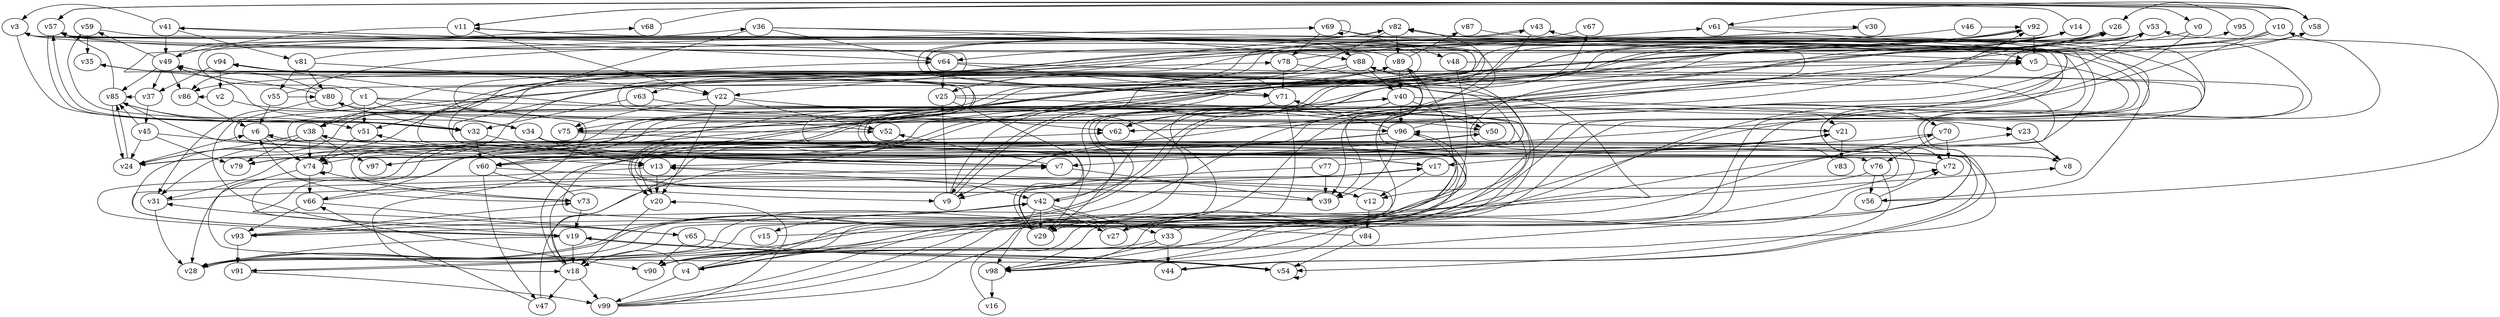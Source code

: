 // Benchmark game 141 - 100 vertices
digraph G {
    v0 [name="v0", player=1];
    v1 [name="v1", player=1];
    v2 [name="v2", player=1];
    v3 [name="v3", player=0];
    v4 [name="v4", player=0];
    v5 [name="v5", player=0];
    v6 [name="v6", player=0];
    v7 [name="v7", player=1];
    v8 [name="v8", player=0];
    v9 [name="v9", player=1];
    v10 [name="v10", player=0];
    v11 [name="v11", player=0];
    v12 [name="v12", player=1];
    v13 [name="v13", player=1];
    v14 [name="v14", player=0];
    v15 [name="v15", player=0];
    v16 [name="v16", player=0];
    v17 [name="v17", player=1];
    v18 [name="v18", player=1];
    v19 [name="v19", player=1];
    v20 [name="v20", player=0];
    v21 [name="v21", player=0];
    v22 [name="v22", player=1];
    v23 [name="v23", player=0];
    v24 [name="v24", player=0];
    v25 [name="v25", player=1, target=1];
    v26 [name="v26", player=1];
    v27 [name="v27", player=1];
    v28 [name="v28", player=1];
    v29 [name="v29", player=0, target=1];
    v30 [name="v30", player=1];
    v31 [name="v31", player=0];
    v32 [name="v32", player=1];
    v33 [name="v33", player=0, target=1];
    v34 [name="v34", player=1];
    v35 [name="v35", player=1];
    v36 [name="v36", player=1, target=1];
    v37 [name="v37", player=0, target=1];
    v38 [name="v38", player=0];
    v39 [name="v39", player=1];
    v40 [name="v40", player=1, target=1];
    v41 [name="v41", player=0, target=1];
    v42 [name="v42", player=0];
    v43 [name="v43", player=0];
    v44 [name="v44", player=1];
    v45 [name="v45", player=1];
    v46 [name="v46", player=1];
    v47 [name="v47", player=0];
    v48 [name="v48", player=1];
    v49 [name="v49", player=0];
    v50 [name="v50", player=1, target=1];
    v51 [name="v51", player=0];
    v52 [name="v52", player=0];
    v53 [name="v53", player=0];
    v54 [name="v54", player=1];
    v55 [name="v55", player=1];
    v56 [name="v56", player=1];
    v57 [name="v57", player=1];
    v58 [name="v58", player=1];
    v59 [name="v59", player=1];
    v60 [name="v60", player=1];
    v61 [name="v61", player=1, target=1];
    v62 [name="v62", player=0, target=1];
    v63 [name="v63", player=1, target=1];
    v64 [name="v64", player=0];
    v65 [name="v65", player=1];
    v66 [name="v66", player=1];
    v67 [name="v67", player=0];
    v68 [name="v68", player=0];
    v69 [name="v69", player=1];
    v70 [name="v70", player=0];
    v71 [name="v71", player=1];
    v72 [name="v72", player=1];
    v73 [name="v73", player=0];
    v74 [name="v74", player=1];
    v75 [name="v75", player=0];
    v76 [name="v76", player=1];
    v77 [name="v77", player=0, target=1];
    v78 [name="v78", player=0];
    v79 [name="v79", player=0];
    v80 [name="v80", player=1];
    v81 [name="v81", player=1];
    v82 [name="v82", player=0];
    v83 [name="v83", player=0];
    v84 [name="v84", player=1];
    v85 [name="v85", player=0];
    v86 [name="v86", player=0];
    v87 [name="v87", player=1, target=1];
    v88 [name="v88", player=0];
    v89 [name="v89", player=0];
    v90 [name="v90", player=1];
    v91 [name="v91", player=0];
    v92 [name="v92", player=1];
    v93 [name="v93", player=0];
    v94 [name="v94", player=0];
    v95 [name="v95", player=0];
    v96 [name="v96", player=0];
    v97 [name="v97", player=0];
    v98 [name="v98", player=0];
    v99 [name="v99", player=1];

    v0 -> v12 [constraint="time == 16"];
    v1 -> v31;
    v2 -> v21 [constraint="time <= 21"];
    v3 -> v75 [constraint="time == 8"];
    v4 -> v99;
    v5 -> v27 [constraint="time >= 11"];
    v6 -> v74;
    v7 -> v78 [constraint="time % 5 == 2"];
    v8 -> v60 [constraint="time >= 10"];
    v9 -> v25 [constraint="time == 19"];
    v10 -> v90 [constraint="time >= 6"];
    v11 -> v49;
    v12 -> v13 [constraint="time >= 5"];
    v13 -> v19 [constraint="time >= 7"];
    v14 -> v17 [constraint="time >= 8"];
    v15 -> v10 [constraint="(time >= 3) && (time <= 21)"];
    v16 -> v94 [constraint="time == 2"];
    v17 -> v26 [constraint="time == 18"];
    v18 -> v11 [constraint="time == 14"];
    v19 -> v28;
    v20 -> v18;
    v21 -> v94 [constraint="time % 5 == 2"];
    v22 -> v75;
    v23 -> v8;
    v24 -> v62 [constraint="time == 5"];
    v25 -> v3 [constraint="time >= 6"];
    v26 -> v28 [constraint="time <= 19"];
    v27 -> v93 [constraint="time >= 10"];
    v28 -> v58 [constraint="time % 5 == 1"];
    v29 -> v58 [constraint="time == 8"];
    v30 -> v31 [constraint="time % 2 == 1"];
    v31 -> v28;
    v32 -> v59 [constraint="time % 3 == 0"];
    v33 -> v90;
    v34 -> v98 [constraint="time >= 9"];
    v35 -> v74 [constraint="time <= 20"];
    v36 -> v64 [constraint="time == 6"];
    v37 -> v85 [constraint="time % 5 == 1"];
    v38 -> v79;
    v39 -> v13 [constraint="time % 5 == 4"];
    v40 -> v96;
    v41 -> v49;
    v42 -> v82 [constraint="(time >= 8) && (time <= 22)"];
    v43 -> v28 [constraint="time == 3"];
    v44 -> v6 [constraint="time == 20"];
    v45 -> v79 [constraint="time == 9"];
    v46 -> v38 [constraint="time >= 7"];
    v47 -> v66 [constraint="time == 0"];
    v48 -> v4 [constraint="time % 5 == 4"];
    v49 -> v86;
    v50 -> v96 [constraint="time % 6 == 1"];
    v51 -> v74;
    v52 -> v82 [constraint="time == 20"];
    v53 -> v12 [constraint="time == 13"];
    v54 -> v19 [constraint="time <= 24"];
    v55 -> v5 [constraint="time % 6 == 1"];
    v56 -> v72 [constraint="time == 12"];
    v57 -> v29 [constraint="time % 5 == 3"];
    v58 -> v57 [constraint="time >= 4"];
    v59 -> v79 [constraint="time == 7"];
    v60 -> v47;
    v61 -> v30 [constraint="time == 0"];
    v62 -> v57 [constraint="time == 0"];
    v63 -> v32;
    v64 -> v71;
    v65 -> v90;
    v66 -> v65;
    v67 -> v64 [constraint="time % 2 == 0"];
    v68 -> v58 [constraint="time == 4"];
    v69 -> v69 [constraint="time % 2 == 1"];
    v70 -> v76;
    v71 -> v63 [constraint="time == 20"];
    v72 -> v74 [constraint="time % 6 == 5"];
    v73 -> v51;
    v74 -> v66;
    v75 -> v53 [constraint="time >= 7"];
    v76 -> v54;
    v77 -> v21 [constraint="time % 2 == 0"];
    v78 -> v71;
    v79 -> v21 [constraint="time <= 10"];
    v80 -> v86 [constraint="time == 12"];
    v81 -> v55;
    v82 -> v89 [constraint="time == 2"];
    v83 -> v60 [constraint="time % 4 == 3"];
    v84 -> v50 [constraint="time == 5"];
    v85 -> v51 [constraint="time == 15"];
    v86 -> v6;
    v87 -> v27 [constraint="time % 6 == 1"];
    v88 -> v25 [constraint="time >= 3"];
    v89 -> v25 [constraint="(time >= 9) && (time <= 19)"];
    v90 -> v3 [constraint="time % 2 == 0"];
    v91 -> v99 [constraint="time == 19"];
    v92 -> v9 [constraint="time == 8"];
    v93 -> v73 [constraint="time % 5 == 3"];
    v94 -> v37;
    v95 -> v26 [constraint="time >= 10"];
    v96 -> v70 [constraint="(time >= 8) && (time <= 15)"];
    v97 -> v92 [constraint="time >= 6"];
    v98 -> v38 [constraint="time == 1"];
    v99 -> v96 [constraint="time % 5 == 2"];
    v49 -> v88 [constraint="time == 4"];
    v75 -> v52 [constraint="time == 19"];
    v32 -> v60;
    v77 -> v9 [constraint="time >= 7"];
    v69 -> v5 [constraint="time == 3"];
    v92 -> v5;
    v10 -> v57 [constraint="time % 5 == 3"];
    v49 -> v85;
    v22 -> v20;
    v82 -> v31 [constraint="time % 5 == 2"];
    v98 -> v16;
    v21 -> v17;
    v40 -> v23;
    v77 -> v39;
    v33 -> v43 [constraint="time % 5 == 1"];
    v81 -> v80;
    v94 -> v2;
    v33 -> v82 [constraint="time >= 10"];
    v32 -> v13;
    v24 -> v72 [constraint="time >= 6"];
    v33 -> v44;
    v88 -> v40;
    v99 -> v49 [constraint="time == 19"];
    v71 -> v28 [constraint="time == 19"];
    v41 -> v3 [constraint="time >= 11"];
    v22 -> v52;
    v78 -> v61 [constraint="time == 15"];
    v19 -> v7 [constraint="(time >= 4) && (time <= 16)"];
    v36 -> v88;
    v1 -> v51;
    v30 -> v22 [constraint="time % 4 == 2"];
    v57 -> v5 [constraint="time % 6 == 0"];
    v53 -> v76 [constraint="time % 6 == 0"];
    v70 -> v72;
    v60 -> v9;
    v38 -> v74;
    v12 -> v84;
    v84 -> v54;
    v69 -> v78;
    v49 -> v90 [constraint="time % 6 == 3"];
    v65 -> v40 [constraint="time % 2 == 0"];
    v76 -> v12;
    v58 -> v61 [constraint="time % 2 == 1"];
    v24 -> v85 [constraint="time % 5 == 2"];
    v9 -> v92 [constraint="time % 6 == 2"];
    v27 -> v93 [constraint="time >= 3"];
    v73 -> v57 [constraint="time % 2 == 0"];
    v72 -> v95 [constraint="time <= 20"];
    v25 -> v29 [constraint="time <= 5"];
    v3 -> v32 [constraint="time <= 13"];
    v85 -> v24;
    v99 -> v88 [constraint="time == 20"];
    v78 -> v39 [constraint="time % 2 == 0"];
    v33 -> v98;
    v26 -> v18 [constraint="time <= 6"];
    v89 -> v87 [constraint="time % 5 == 2"];
    v69 -> v48;
    v88 -> v24 [constraint="time <= 13"];
    v71 -> v62 [constraint="time % 6 == 1"];
    v38 -> v21 [constraint="time <= 7"];
    v36 -> v56 [constraint="time % 5 == 3"];
    v40 -> v62;
    v89 -> v40;
    v80 -> v32;
    v53 -> v8 [constraint="time == 6"];
    v11 -> v22;
    v19 -> v14 [constraint="time >= 8"];
    v73 -> v19;
    v60 -> v89 [constraint="time >= 2"];
    v59 -> v35;
    v41 -> v81 [constraint="time >= 12"];
    v4 -> v5 [constraint="time >= 15"];
    v49 -> v66 [constraint="(time % 3 == 0) || (time % 4 == 0)"];
    v34 -> v7 [constraint="time == 15"];
    v42 -> v33;
    v99 -> v23 [constraint="time == 0"];
    v85 -> v13 [constraint="time >= 14"];
    v40 -> v7 [constraint="time <= 22"];
    v82 -> v96 [constraint="time % 3 == 2"];
    v64 -> v25;
    v19 -> v18;
    v28 -> v26 [constraint="time <= 5"];
    v32 -> v85 [constraint="time == 1"];
    v27 -> v82 [constraint="(time % 2 == 1) || (time % 3 == 2)"];
    v38 -> v24;
    v17 -> v64 [constraint="time == 8"];
    v42 -> v15;
    v47 -> v14 [constraint="time % 3 == 2"];
    v93 -> v42 [constraint="time == 12"];
    v63 -> v79 [constraint="time >= 2"];
    v48 -> v5 [constraint="time % 3 == 1"];
    v65 -> v54;
    v93 -> v91;
    v56 -> v53 [constraint="time >= 6"];
    v92 -> v50 [constraint="(time >= 3) && (time <= 23)"];
    v7 -> v52 [constraint="time % 4 == 2"];
    v99 -> v20 [constraint="time <= 8"];
    v4 -> v89 [constraint="time >= 13"];
    v42 -> v27;
    v14 -> v42 [constraint="time == 12"];
    v60 -> v91 [constraint="time % 4 == 3"];
    v96 -> v13;
    v9 -> v14 [constraint="(time >= 10) && (time <= 17)"];
    v80 -> v68 [constraint="time % 6 == 0"];
    v1 -> v34;
    v27 -> v70 [constraint="time % 4 == 1"];
    v32 -> v57 [constraint="time % 4 == 2"];
    v37 -> v45;
    v64 -> v41 [constraint="time == 17"];
    v66 -> v42 [constraint="time % 2 == 1"];
    v73 -> v6 [constraint="time == 18"];
    v70 -> v60 [constraint="time % 6 == 4"];
    v74 -> v73;
    v81 -> v69 [constraint="time <= 14"];
    v98 -> v35 [constraint="time >= 7"];
    v4 -> v18 [constraint="time >= 10"];
    v96 -> v4 [constraint="time % 4 == 2"];
    v6 -> v44 [constraint="time % 3 == 0"];
    v72 -> v67 [constraint="time % 2 == 0"];
    v0 -> v98 [constraint="time == 15"];
    v24 -> v6 [constraint="time % 6 == 0"];
    v42 -> v29;
    v74 -> v28;
    v49 -> v59 [constraint="time == 11"];
    v18 -> v72 [constraint="time == 4"];
    v45 -> v29 [constraint="time % 2 == 0"];
    v89 -> v57 [constraint="time % 2 == 0"];
    v18 -> v47;
    v31 -> v17 [constraint="time >= 9"];
    v96 -> v71 [constraint="time % 4 == 0"];
    v38 -> v97;
    v22 -> v62;
    v17 -> v12;
    v14 -> v11 [constraint="time >= 13"];
    v41 -> v38 [constraint="time % 4 == 2"];
    v1 -> v18 [constraint="time % 5 == 0"];
    v2 -> v86 [constraint="time % 5 == 4"];
    v11 -> v0 [constraint="time == 7"];
    v61 -> v62 [constraint="time % 5 == 1"];
    v1 -> v79 [constraint="time % 4 == 0"];
    v90 -> v38 [constraint="time % 5 == 0"];
    v57 -> v24 [constraint="time <= 10"];
    v7 -> v39;
    v81 -> v22 [constraint="time <= 14"];
    v1 -> v36 [constraint="time == 0"];
    v13 -> v20;
    v71 -> v43 [constraint="(time >= 4) && (time <= 25)"];
    v96 -> v39;
    v8 -> v35 [constraint="time == 1"];
    v10 -> v20 [constraint="time % 4 == 1"];
    v10 -> v20 [constraint="time % 5 == 4"];
    v54 -> v54 [constraint="time == 11"];
    v49 -> v37 [constraint="time == 19"];
    v64 -> v98 [constraint="time % 5 == 1"];
    v26 -> v97 [constraint="(time % 3 == 0) || (time % 4 == 2)"];
    v45 -> v24;
    v74 -> v74 [constraint="time % 2 == 1"];
    v4 -> v8 [constraint="time >= 7"];
    v14 -> v65 [constraint="time == 1"];
    v80 -> v90;
    v89 -> v29 [constraint="time <= 9"];
    v34 -> v49 [constraint="time == 7"];
    v11 -> v39 [constraint="(time >= 5) && (time <= 17)"];
    v42 -> v98;
    v66 -> v93;
    v18 -> v99;
    v25 -> v79 [constraint="time == 18"];
    v55 -> v80 [constraint="time >= 12"];
    v85 -> v57 [constraint="time % 5 == 1"];
    v19 -> v31 [constraint="time == 8"];
    v75 -> v91 [constraint="time >= 10"];
    v21 -> v83;
    v29 -> v17 [constraint="time == 0"];
    v50 -> v9 [constraint="time % 6 == 5"];
    v36 -> v51;
    v50 -> v75 [constraint="time >= 3"];
    v57 -> v32 [constraint="time <= 5"];
    v46 -> v92 [constraint="time >= 10"];
    v45 -> v85 [constraint="time % 5 == 0"];
    v54 -> v94 [constraint="time % 3 == 1"];
    v28 -> v80 [constraint="time >= 11"];
    v96 -> v9;
    v43 -> v71 [constraint="time <= 10"];
    v40 -> v50;
    v76 -> v56;
    v55 -> v6;
    v38 -> v7;
    v34 -> v13;
    v88 -> v86 [constraint="time == 12"];
    v19 -> v54;
    v50 -> v7;
}
